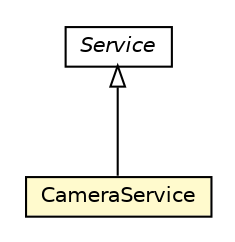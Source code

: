 #!/usr/local/bin/dot
#
# Class diagram 
# Generated by UMLGraph version R5_6-24-gf6e263 (http://www.umlgraph.org/)
#

digraph G {
	edge [fontname="Helvetica",fontsize=10,labelfontname="Helvetica",labelfontsize=10];
	node [fontname="Helvetica",fontsize=10,shape=plaintext];
	nodesep=0.25;
	ranksep=0.5;
	// org.universAAL.ontology.av.service.CameraService
	c91182 [label=<<table title="org.universAAL.ontology.av.service.CameraService" border="0" cellborder="1" cellspacing="0" cellpadding="2" port="p" bgcolor="lemonChiffon" href="./CameraService.html">
		<tr><td><table border="0" cellspacing="0" cellpadding="1">
<tr><td align="center" balign="center"> CameraService </td></tr>
		</table></td></tr>
		</table>>, URL="./CameraService.html", fontname="Helvetica", fontcolor="black", fontsize=10.0];
	//org.universAAL.ontology.av.service.CameraService extends org.universAAL.middleware.service.owl.Service
	c91543:p -> c91182:p [dir=back,arrowtail=empty];
	// org.universAAL.middleware.service.owl.Service
	c91543 [label=<<table title="org.universAAL.middleware.service.owl.Service" border="0" cellborder="1" cellspacing="0" cellpadding="2" port="p" href="http://java.sun.com/j2se/1.4.2/docs/api/org/universAAL/middleware/service/owl/Service.html">
		<tr><td><table border="0" cellspacing="0" cellpadding="1">
<tr><td align="center" balign="center"><font face="Helvetica-Oblique"> Service </font></td></tr>
		</table></td></tr>
		</table>>, URL="http://java.sun.com/j2se/1.4.2/docs/api/org/universAAL/middleware/service/owl/Service.html", fontname="Helvetica", fontcolor="black", fontsize=10.0];
}


